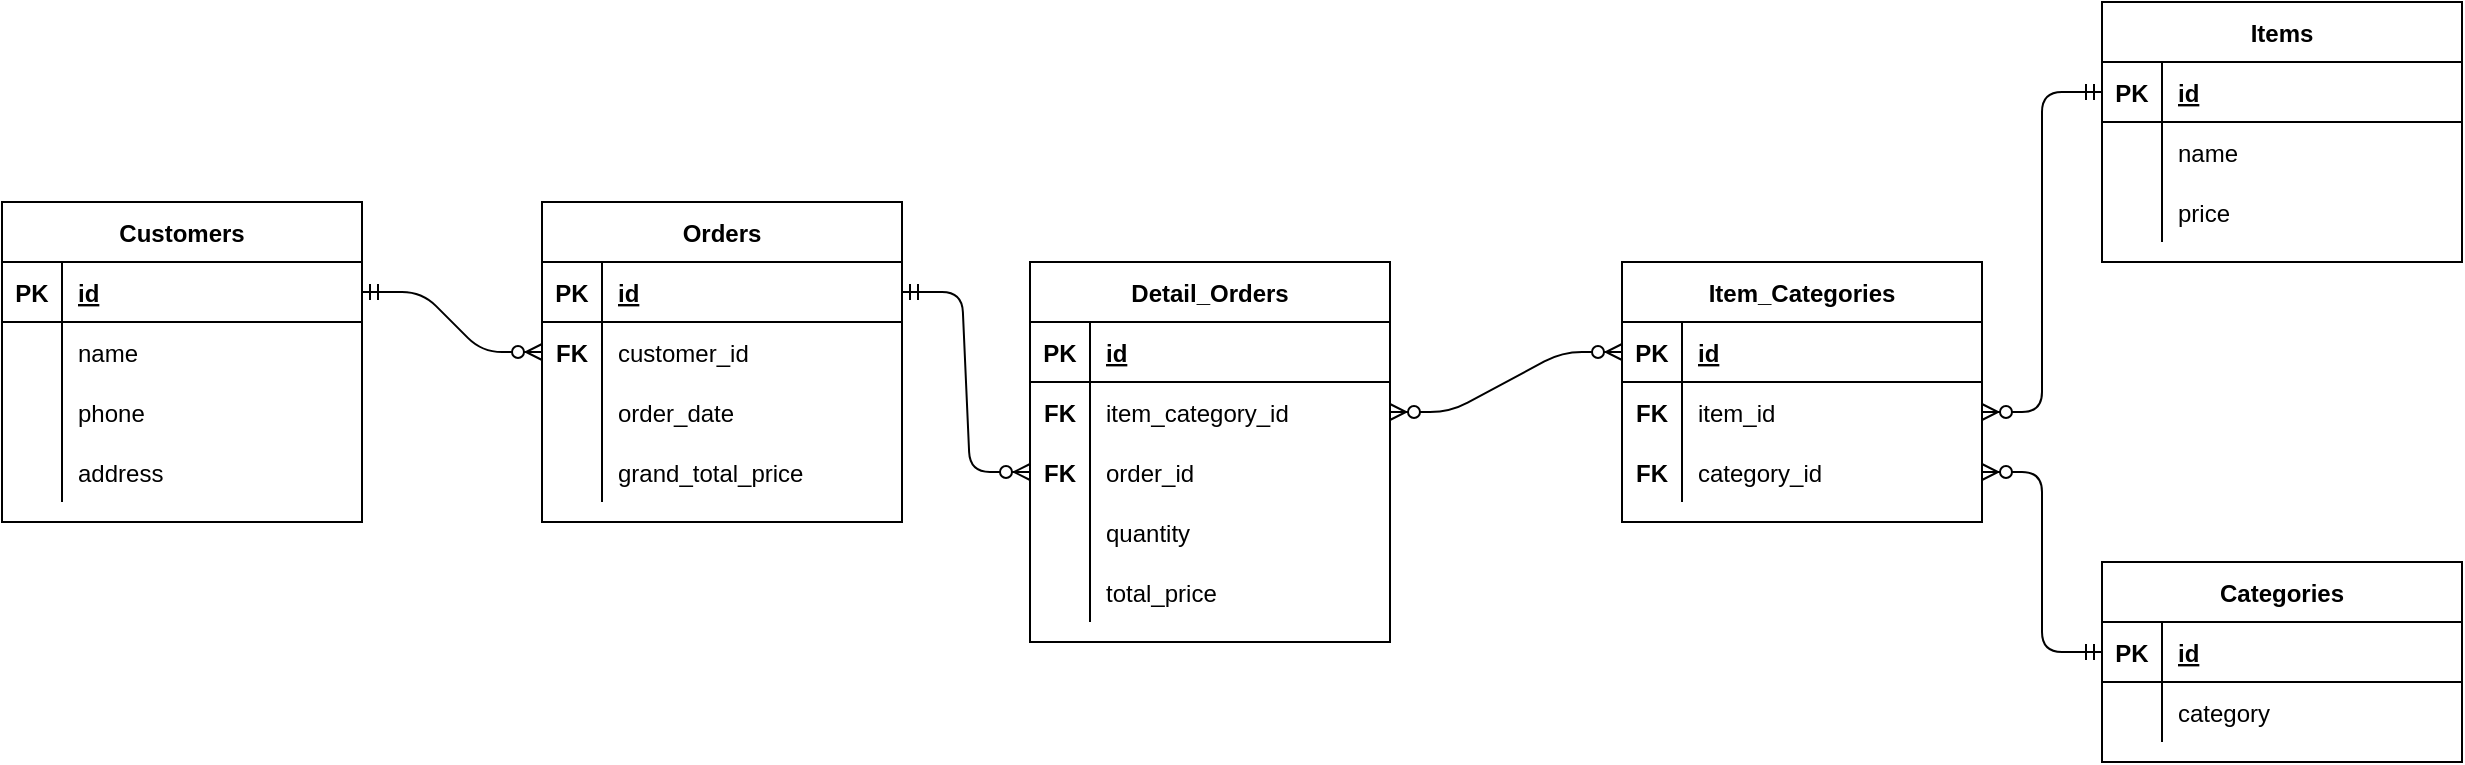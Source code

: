 <mxfile version="14.8.6" type="device"><diagram id="H-djuIC9xD7jDWHX5SbW" name="Page-1"><mxGraphModel dx="2048" dy="644" grid="1" gridSize="10" guides="1" tooltips="1" connect="1" arrows="1" fold="1" page="1" pageScale="1" pageWidth="827" pageHeight="1169" math="0" shadow="0"><root><mxCell id="0"/><mxCell id="1" parent="0"/><mxCell id="40Ln5EQbKQW_iqeo5dtS-1" value="Customers" style="shape=table;startSize=30;container=1;collapsible=1;childLayout=tableLayout;fixedRows=1;rowLines=0;fontStyle=1;align=center;resizeLast=1;" vertex="1" parent="1"><mxGeometry x="-280" y="180" width="180" height="160" as="geometry"/></mxCell><mxCell id="40Ln5EQbKQW_iqeo5dtS-2" value="" style="shape=partialRectangle;collapsible=0;dropTarget=0;pointerEvents=0;fillColor=none;top=0;left=0;bottom=1;right=0;points=[[0,0.5],[1,0.5]];portConstraint=eastwest;" vertex="1" parent="40Ln5EQbKQW_iqeo5dtS-1"><mxGeometry y="30" width="180" height="30" as="geometry"/></mxCell><mxCell id="40Ln5EQbKQW_iqeo5dtS-3" value="PK" style="shape=partialRectangle;connectable=0;fillColor=none;top=0;left=0;bottom=0;right=0;fontStyle=1;overflow=hidden;" vertex="1" parent="40Ln5EQbKQW_iqeo5dtS-2"><mxGeometry width="30" height="30" as="geometry"/></mxCell><mxCell id="40Ln5EQbKQW_iqeo5dtS-4" value="id" style="shape=partialRectangle;connectable=0;fillColor=none;top=0;left=0;bottom=0;right=0;align=left;spacingLeft=6;fontStyle=5;overflow=hidden;" vertex="1" parent="40Ln5EQbKQW_iqeo5dtS-2"><mxGeometry x="30" width="150" height="30" as="geometry"/></mxCell><mxCell id="40Ln5EQbKQW_iqeo5dtS-5" value="" style="shape=partialRectangle;collapsible=0;dropTarget=0;pointerEvents=0;fillColor=none;top=0;left=0;bottom=0;right=0;points=[[0,0.5],[1,0.5]];portConstraint=eastwest;" vertex="1" parent="40Ln5EQbKQW_iqeo5dtS-1"><mxGeometry y="60" width="180" height="30" as="geometry"/></mxCell><mxCell id="40Ln5EQbKQW_iqeo5dtS-6" value="" style="shape=partialRectangle;connectable=0;fillColor=none;top=0;left=0;bottom=0;right=0;editable=1;overflow=hidden;" vertex="1" parent="40Ln5EQbKQW_iqeo5dtS-5"><mxGeometry width="30" height="30" as="geometry"/></mxCell><mxCell id="40Ln5EQbKQW_iqeo5dtS-7" value="name" style="shape=partialRectangle;connectable=0;fillColor=none;top=0;left=0;bottom=0;right=0;align=left;spacingLeft=6;overflow=hidden;" vertex="1" parent="40Ln5EQbKQW_iqeo5dtS-5"><mxGeometry x="30" width="150" height="30" as="geometry"/></mxCell><mxCell id="40Ln5EQbKQW_iqeo5dtS-8" value="" style="shape=partialRectangle;collapsible=0;dropTarget=0;pointerEvents=0;fillColor=none;top=0;left=0;bottom=0;right=0;points=[[0,0.5],[1,0.5]];portConstraint=eastwest;" vertex="1" parent="40Ln5EQbKQW_iqeo5dtS-1"><mxGeometry y="90" width="180" height="30" as="geometry"/></mxCell><mxCell id="40Ln5EQbKQW_iqeo5dtS-9" value="" style="shape=partialRectangle;connectable=0;fillColor=none;top=0;left=0;bottom=0;right=0;editable=1;overflow=hidden;" vertex="1" parent="40Ln5EQbKQW_iqeo5dtS-8"><mxGeometry width="30" height="30" as="geometry"/></mxCell><mxCell id="40Ln5EQbKQW_iqeo5dtS-10" value="phone" style="shape=partialRectangle;connectable=0;fillColor=none;top=0;left=0;bottom=0;right=0;align=left;spacingLeft=6;overflow=hidden;" vertex="1" parent="40Ln5EQbKQW_iqeo5dtS-8"><mxGeometry x="30" width="150" height="30" as="geometry"/></mxCell><mxCell id="40Ln5EQbKQW_iqeo5dtS-11" value="" style="shape=partialRectangle;collapsible=0;dropTarget=0;pointerEvents=0;fillColor=none;top=0;left=0;bottom=0;right=0;points=[[0,0.5],[1,0.5]];portConstraint=eastwest;" vertex="1" parent="40Ln5EQbKQW_iqeo5dtS-1"><mxGeometry y="120" width="180" height="30" as="geometry"/></mxCell><mxCell id="40Ln5EQbKQW_iqeo5dtS-12" value="" style="shape=partialRectangle;connectable=0;fillColor=none;top=0;left=0;bottom=0;right=0;editable=1;overflow=hidden;" vertex="1" parent="40Ln5EQbKQW_iqeo5dtS-11"><mxGeometry width="30" height="30" as="geometry"/></mxCell><mxCell id="40Ln5EQbKQW_iqeo5dtS-13" value="address" style="shape=partialRectangle;connectable=0;fillColor=none;top=0;left=0;bottom=0;right=0;align=left;spacingLeft=6;overflow=hidden;" vertex="1" parent="40Ln5EQbKQW_iqeo5dtS-11"><mxGeometry x="30" width="150" height="30" as="geometry"/></mxCell><mxCell id="40Ln5EQbKQW_iqeo5dtS-27" value="Orders" style="shape=table;startSize=30;container=1;collapsible=1;childLayout=tableLayout;fixedRows=1;rowLines=0;fontStyle=1;align=center;resizeLast=1;" vertex="1" parent="1"><mxGeometry x="-10" y="180" width="180" height="160" as="geometry"/></mxCell><mxCell id="40Ln5EQbKQW_iqeo5dtS-28" value="" style="shape=partialRectangle;collapsible=0;dropTarget=0;pointerEvents=0;fillColor=none;top=0;left=0;bottom=1;right=0;points=[[0,0.5],[1,0.5]];portConstraint=eastwest;" vertex="1" parent="40Ln5EQbKQW_iqeo5dtS-27"><mxGeometry y="30" width="180" height="30" as="geometry"/></mxCell><mxCell id="40Ln5EQbKQW_iqeo5dtS-29" value="PK" style="shape=partialRectangle;connectable=0;fillColor=none;top=0;left=0;bottom=0;right=0;fontStyle=1;overflow=hidden;" vertex="1" parent="40Ln5EQbKQW_iqeo5dtS-28"><mxGeometry width="30" height="30" as="geometry"/></mxCell><mxCell id="40Ln5EQbKQW_iqeo5dtS-30" value="id" style="shape=partialRectangle;connectable=0;fillColor=none;top=0;left=0;bottom=0;right=0;align=left;spacingLeft=6;fontStyle=5;overflow=hidden;" vertex="1" parent="40Ln5EQbKQW_iqeo5dtS-28"><mxGeometry x="30" width="150" height="30" as="geometry"/></mxCell><mxCell id="40Ln5EQbKQW_iqeo5dtS-31" value="" style="shape=partialRectangle;collapsible=0;dropTarget=0;pointerEvents=0;fillColor=none;top=0;left=0;bottom=0;right=0;points=[[0,0.5],[1,0.5]];portConstraint=eastwest;" vertex="1" parent="40Ln5EQbKQW_iqeo5dtS-27"><mxGeometry y="60" width="180" height="30" as="geometry"/></mxCell><mxCell id="40Ln5EQbKQW_iqeo5dtS-32" value="FK" style="shape=partialRectangle;connectable=0;fillColor=none;top=0;left=0;bottom=0;right=0;editable=1;overflow=hidden;fontStyle=1" vertex="1" parent="40Ln5EQbKQW_iqeo5dtS-31"><mxGeometry width="30" height="30" as="geometry"/></mxCell><mxCell id="40Ln5EQbKQW_iqeo5dtS-33" value="customer_id" style="shape=partialRectangle;connectable=0;fillColor=none;top=0;left=0;bottom=0;right=0;align=left;spacingLeft=6;overflow=hidden;" vertex="1" parent="40Ln5EQbKQW_iqeo5dtS-31"><mxGeometry x="30" width="150" height="30" as="geometry"/></mxCell><mxCell id="40Ln5EQbKQW_iqeo5dtS-34" value="" style="shape=partialRectangle;collapsible=0;dropTarget=0;pointerEvents=0;fillColor=none;top=0;left=0;bottom=0;right=0;points=[[0,0.5],[1,0.5]];portConstraint=eastwest;" vertex="1" parent="40Ln5EQbKQW_iqeo5dtS-27"><mxGeometry y="90" width="180" height="30" as="geometry"/></mxCell><mxCell id="40Ln5EQbKQW_iqeo5dtS-35" value="" style="shape=partialRectangle;connectable=0;fillColor=none;top=0;left=0;bottom=0;right=0;editable=1;overflow=hidden;" vertex="1" parent="40Ln5EQbKQW_iqeo5dtS-34"><mxGeometry width="30" height="30" as="geometry"/></mxCell><mxCell id="40Ln5EQbKQW_iqeo5dtS-36" value="order_date" style="shape=partialRectangle;connectable=0;fillColor=none;top=0;left=0;bottom=0;right=0;align=left;spacingLeft=6;overflow=hidden;" vertex="1" parent="40Ln5EQbKQW_iqeo5dtS-34"><mxGeometry x="30" width="150" height="30" as="geometry"/></mxCell><mxCell id="40Ln5EQbKQW_iqeo5dtS-37" value="" style="shape=partialRectangle;collapsible=0;dropTarget=0;pointerEvents=0;fillColor=none;top=0;left=0;bottom=0;right=0;points=[[0,0.5],[1,0.5]];portConstraint=eastwest;" vertex="1" parent="40Ln5EQbKQW_iqeo5dtS-27"><mxGeometry y="120" width="180" height="30" as="geometry"/></mxCell><mxCell id="40Ln5EQbKQW_iqeo5dtS-38" value="" style="shape=partialRectangle;connectable=0;fillColor=none;top=0;left=0;bottom=0;right=0;editable=1;overflow=hidden;" vertex="1" parent="40Ln5EQbKQW_iqeo5dtS-37"><mxGeometry width="30" height="30" as="geometry"/></mxCell><mxCell id="40Ln5EQbKQW_iqeo5dtS-39" value="grand_total_price" style="shape=partialRectangle;connectable=0;fillColor=none;top=0;left=0;bottom=0;right=0;align=left;spacingLeft=6;overflow=hidden;" vertex="1" parent="40Ln5EQbKQW_iqeo5dtS-37"><mxGeometry x="30" width="150" height="30" as="geometry"/></mxCell><mxCell id="40Ln5EQbKQW_iqeo5dtS-103" value="Items" style="shape=table;startSize=30;container=1;collapsible=1;childLayout=tableLayout;fixedRows=1;rowLines=0;fontStyle=1;align=center;resizeLast=1;" vertex="1" parent="1"><mxGeometry x="770" y="80" width="180" height="130" as="geometry"/></mxCell><mxCell id="40Ln5EQbKQW_iqeo5dtS-104" value="" style="shape=partialRectangle;collapsible=0;dropTarget=0;pointerEvents=0;fillColor=none;top=0;left=0;bottom=1;right=0;points=[[0,0.5],[1,0.5]];portConstraint=eastwest;" vertex="1" parent="40Ln5EQbKQW_iqeo5dtS-103"><mxGeometry y="30" width="180" height="30" as="geometry"/></mxCell><mxCell id="40Ln5EQbKQW_iqeo5dtS-105" value="PK" style="shape=partialRectangle;connectable=0;fillColor=none;top=0;left=0;bottom=0;right=0;fontStyle=1;overflow=hidden;" vertex="1" parent="40Ln5EQbKQW_iqeo5dtS-104"><mxGeometry width="30" height="30" as="geometry"/></mxCell><mxCell id="40Ln5EQbKQW_iqeo5dtS-106" value="id" style="shape=partialRectangle;connectable=0;fillColor=none;top=0;left=0;bottom=0;right=0;align=left;spacingLeft=6;fontStyle=5;overflow=hidden;" vertex="1" parent="40Ln5EQbKQW_iqeo5dtS-104"><mxGeometry x="30" width="150" height="30" as="geometry"/></mxCell><mxCell id="40Ln5EQbKQW_iqeo5dtS-107" value="" style="shape=partialRectangle;collapsible=0;dropTarget=0;pointerEvents=0;fillColor=none;top=0;left=0;bottom=0;right=0;points=[[0,0.5],[1,0.5]];portConstraint=eastwest;" vertex="1" parent="40Ln5EQbKQW_iqeo5dtS-103"><mxGeometry y="60" width="180" height="30" as="geometry"/></mxCell><mxCell id="40Ln5EQbKQW_iqeo5dtS-108" value="" style="shape=partialRectangle;connectable=0;fillColor=none;top=0;left=0;bottom=0;right=0;editable=1;overflow=hidden;" vertex="1" parent="40Ln5EQbKQW_iqeo5dtS-107"><mxGeometry width="30" height="30" as="geometry"/></mxCell><mxCell id="40Ln5EQbKQW_iqeo5dtS-109" value="name" style="shape=partialRectangle;connectable=0;fillColor=none;top=0;left=0;bottom=0;right=0;align=left;spacingLeft=6;overflow=hidden;" vertex="1" parent="40Ln5EQbKQW_iqeo5dtS-107"><mxGeometry x="30" width="150" height="30" as="geometry"/></mxCell><mxCell id="40Ln5EQbKQW_iqeo5dtS-110" value="" style="shape=partialRectangle;collapsible=0;dropTarget=0;pointerEvents=0;fillColor=none;top=0;left=0;bottom=0;right=0;points=[[0,0.5],[1,0.5]];portConstraint=eastwest;" vertex="1" parent="40Ln5EQbKQW_iqeo5dtS-103"><mxGeometry y="90" width="180" height="30" as="geometry"/></mxCell><mxCell id="40Ln5EQbKQW_iqeo5dtS-111" value="" style="shape=partialRectangle;connectable=0;fillColor=none;top=0;left=0;bottom=0;right=0;editable=1;overflow=hidden;" vertex="1" parent="40Ln5EQbKQW_iqeo5dtS-110"><mxGeometry width="30" height="30" as="geometry"/></mxCell><mxCell id="40Ln5EQbKQW_iqeo5dtS-112" value="price" style="shape=partialRectangle;connectable=0;fillColor=none;top=0;left=0;bottom=0;right=0;align=left;spacingLeft=6;overflow=hidden;" vertex="1" parent="40Ln5EQbKQW_iqeo5dtS-110"><mxGeometry x="30" width="150" height="30" as="geometry"/></mxCell><mxCell id="40Ln5EQbKQW_iqeo5dtS-116" value="Detail_Orders" style="shape=table;startSize=30;container=1;collapsible=1;childLayout=tableLayout;fixedRows=1;rowLines=0;fontStyle=1;align=center;resizeLast=1;" vertex="1" parent="1"><mxGeometry x="234" y="210" width="180" height="190" as="geometry"/></mxCell><mxCell id="40Ln5EQbKQW_iqeo5dtS-117" value="" style="shape=partialRectangle;collapsible=0;dropTarget=0;pointerEvents=0;fillColor=none;top=0;left=0;bottom=1;right=0;points=[[0,0.5],[1,0.5]];portConstraint=eastwest;" vertex="1" parent="40Ln5EQbKQW_iqeo5dtS-116"><mxGeometry y="30" width="180" height="30" as="geometry"/></mxCell><mxCell id="40Ln5EQbKQW_iqeo5dtS-118" value="PK" style="shape=partialRectangle;connectable=0;fillColor=none;top=0;left=0;bottom=0;right=0;fontStyle=1;overflow=hidden;" vertex="1" parent="40Ln5EQbKQW_iqeo5dtS-117"><mxGeometry width="30" height="30" as="geometry"/></mxCell><mxCell id="40Ln5EQbKQW_iqeo5dtS-119" value="id" style="shape=partialRectangle;connectable=0;fillColor=none;top=0;left=0;bottom=0;right=0;align=left;spacingLeft=6;fontStyle=5;overflow=hidden;" vertex="1" parent="40Ln5EQbKQW_iqeo5dtS-117"><mxGeometry x="30" width="150" height="30" as="geometry"/></mxCell><mxCell id="40Ln5EQbKQW_iqeo5dtS-120" value="" style="shape=partialRectangle;collapsible=0;dropTarget=0;pointerEvents=0;fillColor=none;top=0;left=0;bottom=0;right=0;points=[[0,0.5],[1,0.5]];portConstraint=eastwest;" vertex="1" parent="40Ln5EQbKQW_iqeo5dtS-116"><mxGeometry y="60" width="180" height="30" as="geometry"/></mxCell><mxCell id="40Ln5EQbKQW_iqeo5dtS-121" value="FK" style="shape=partialRectangle;connectable=0;fillColor=none;top=0;left=0;bottom=0;right=0;editable=1;overflow=hidden;fontStyle=1" vertex="1" parent="40Ln5EQbKQW_iqeo5dtS-120"><mxGeometry width="30" height="30" as="geometry"/></mxCell><mxCell id="40Ln5EQbKQW_iqeo5dtS-122" value="item_category_id" style="shape=partialRectangle;connectable=0;fillColor=none;top=0;left=0;bottom=0;right=0;align=left;spacingLeft=6;overflow=hidden;" vertex="1" parent="40Ln5EQbKQW_iqeo5dtS-120"><mxGeometry x="30" width="150" height="30" as="geometry"/></mxCell><mxCell id="40Ln5EQbKQW_iqeo5dtS-126" value="" style="shape=partialRectangle;collapsible=0;dropTarget=0;pointerEvents=0;fillColor=none;top=0;left=0;bottom=0;right=0;points=[[0,0.5],[1,0.5]];portConstraint=eastwest;" vertex="1" parent="40Ln5EQbKQW_iqeo5dtS-116"><mxGeometry y="90" width="180" height="30" as="geometry"/></mxCell><mxCell id="40Ln5EQbKQW_iqeo5dtS-127" value="FK" style="shape=partialRectangle;connectable=0;fillColor=none;top=0;left=0;bottom=0;right=0;editable=1;overflow=hidden;fontStyle=1" vertex="1" parent="40Ln5EQbKQW_iqeo5dtS-126"><mxGeometry width="30" height="30" as="geometry"/></mxCell><mxCell id="40Ln5EQbKQW_iqeo5dtS-128" value="order_id" style="shape=partialRectangle;connectable=0;fillColor=none;top=0;left=0;bottom=0;right=0;align=left;spacingLeft=6;overflow=hidden;" vertex="1" parent="40Ln5EQbKQW_iqeo5dtS-126"><mxGeometry x="30" width="150" height="30" as="geometry"/></mxCell><mxCell id="40Ln5EQbKQW_iqeo5dtS-176" value="" style="shape=partialRectangle;collapsible=0;dropTarget=0;pointerEvents=0;fillColor=none;top=0;left=0;bottom=0;right=0;points=[[0,0.5],[1,0.5]];portConstraint=eastwest;" vertex="1" parent="40Ln5EQbKQW_iqeo5dtS-116"><mxGeometry y="120" width="180" height="30" as="geometry"/></mxCell><mxCell id="40Ln5EQbKQW_iqeo5dtS-177" value="" style="shape=partialRectangle;connectable=0;fillColor=none;top=0;left=0;bottom=0;right=0;editable=1;overflow=hidden;fontStyle=1" vertex="1" parent="40Ln5EQbKQW_iqeo5dtS-176"><mxGeometry width="30" height="30" as="geometry"/></mxCell><mxCell id="40Ln5EQbKQW_iqeo5dtS-178" value="quantity" style="shape=partialRectangle;connectable=0;fillColor=none;top=0;left=0;bottom=0;right=0;align=left;spacingLeft=6;overflow=hidden;" vertex="1" parent="40Ln5EQbKQW_iqeo5dtS-176"><mxGeometry x="30" width="150" height="30" as="geometry"/></mxCell><mxCell id="40Ln5EQbKQW_iqeo5dtS-179" value="" style="shape=partialRectangle;collapsible=0;dropTarget=0;pointerEvents=0;fillColor=none;top=0;left=0;bottom=0;right=0;points=[[0,0.5],[1,0.5]];portConstraint=eastwest;" vertex="1" parent="40Ln5EQbKQW_iqeo5dtS-116"><mxGeometry y="150" width="180" height="30" as="geometry"/></mxCell><mxCell id="40Ln5EQbKQW_iqeo5dtS-180" value="" style="shape=partialRectangle;connectable=0;fillColor=none;top=0;left=0;bottom=0;right=0;editable=1;overflow=hidden;fontStyle=1" vertex="1" parent="40Ln5EQbKQW_iqeo5dtS-179"><mxGeometry width="30" height="30" as="geometry"/></mxCell><mxCell id="40Ln5EQbKQW_iqeo5dtS-181" value="total_price" style="shape=partialRectangle;connectable=0;fillColor=none;top=0;left=0;bottom=0;right=0;align=left;spacingLeft=6;overflow=hidden;" vertex="1" parent="40Ln5EQbKQW_iqeo5dtS-179"><mxGeometry x="30" width="150" height="30" as="geometry"/></mxCell><mxCell id="40Ln5EQbKQW_iqeo5dtS-129" value="Categories" style="shape=table;startSize=30;container=1;collapsible=1;childLayout=tableLayout;fixedRows=1;rowLines=0;fontStyle=1;align=center;resizeLast=1;" vertex="1" parent="1"><mxGeometry x="770" y="360" width="180" height="100" as="geometry"/></mxCell><mxCell id="40Ln5EQbKQW_iqeo5dtS-130" value="" style="shape=partialRectangle;collapsible=0;dropTarget=0;pointerEvents=0;fillColor=none;top=0;left=0;bottom=1;right=0;points=[[0,0.5],[1,0.5]];portConstraint=eastwest;" vertex="1" parent="40Ln5EQbKQW_iqeo5dtS-129"><mxGeometry y="30" width="180" height="30" as="geometry"/></mxCell><mxCell id="40Ln5EQbKQW_iqeo5dtS-131" value="PK" style="shape=partialRectangle;connectable=0;fillColor=none;top=0;left=0;bottom=0;right=0;fontStyle=1;overflow=hidden;" vertex="1" parent="40Ln5EQbKQW_iqeo5dtS-130"><mxGeometry width="30" height="30" as="geometry"/></mxCell><mxCell id="40Ln5EQbKQW_iqeo5dtS-132" value="id" style="shape=partialRectangle;connectable=0;fillColor=none;top=0;left=0;bottom=0;right=0;align=left;spacingLeft=6;fontStyle=5;overflow=hidden;" vertex="1" parent="40Ln5EQbKQW_iqeo5dtS-130"><mxGeometry x="30" width="150" height="30" as="geometry"/></mxCell><mxCell id="40Ln5EQbKQW_iqeo5dtS-133" value="" style="shape=partialRectangle;collapsible=0;dropTarget=0;pointerEvents=0;fillColor=none;top=0;left=0;bottom=0;right=0;points=[[0,0.5],[1,0.5]];portConstraint=eastwest;" vertex="1" parent="40Ln5EQbKQW_iqeo5dtS-129"><mxGeometry y="60" width="180" height="30" as="geometry"/></mxCell><mxCell id="40Ln5EQbKQW_iqeo5dtS-134" value="" style="shape=partialRectangle;connectable=0;fillColor=none;top=0;left=0;bottom=0;right=0;editable=1;overflow=hidden;" vertex="1" parent="40Ln5EQbKQW_iqeo5dtS-133"><mxGeometry width="30" height="30" as="geometry"/></mxCell><mxCell id="40Ln5EQbKQW_iqeo5dtS-135" value="category" style="shape=partialRectangle;connectable=0;fillColor=none;top=0;left=0;bottom=0;right=0;align=left;spacingLeft=6;overflow=hidden;" vertex="1" parent="40Ln5EQbKQW_iqeo5dtS-133"><mxGeometry x="30" width="150" height="30" as="geometry"/></mxCell><mxCell id="40Ln5EQbKQW_iqeo5dtS-146" value="Item_Categories" style="shape=table;startSize=30;container=1;collapsible=1;childLayout=tableLayout;fixedRows=1;rowLines=0;fontStyle=1;align=center;resizeLast=1;" vertex="1" parent="1"><mxGeometry x="530" y="210" width="180" height="130" as="geometry"/></mxCell><mxCell id="40Ln5EQbKQW_iqeo5dtS-147" value="" style="shape=partialRectangle;collapsible=0;dropTarget=0;pointerEvents=0;fillColor=none;top=0;left=0;bottom=1;right=0;points=[[0,0.5],[1,0.5]];portConstraint=eastwest;" vertex="1" parent="40Ln5EQbKQW_iqeo5dtS-146"><mxGeometry y="30" width="180" height="30" as="geometry"/></mxCell><mxCell id="40Ln5EQbKQW_iqeo5dtS-148" value="PK" style="shape=partialRectangle;connectable=0;fillColor=none;top=0;left=0;bottom=0;right=0;fontStyle=1;overflow=hidden;" vertex="1" parent="40Ln5EQbKQW_iqeo5dtS-147"><mxGeometry width="30" height="30" as="geometry"/></mxCell><mxCell id="40Ln5EQbKQW_iqeo5dtS-149" value="id" style="shape=partialRectangle;connectable=0;fillColor=none;top=0;left=0;bottom=0;right=0;align=left;spacingLeft=6;fontStyle=5;overflow=hidden;" vertex="1" parent="40Ln5EQbKQW_iqeo5dtS-147"><mxGeometry x="30" width="150" height="30" as="geometry"/></mxCell><mxCell id="40Ln5EQbKQW_iqeo5dtS-150" value="" style="shape=partialRectangle;collapsible=0;dropTarget=0;pointerEvents=0;fillColor=none;top=0;left=0;bottom=0;right=0;points=[[0,0.5],[1,0.5]];portConstraint=eastwest;" vertex="1" parent="40Ln5EQbKQW_iqeo5dtS-146"><mxGeometry y="60" width="180" height="30" as="geometry"/></mxCell><mxCell id="40Ln5EQbKQW_iqeo5dtS-151" value="FK" style="shape=partialRectangle;connectable=0;fillColor=none;top=0;left=0;bottom=0;right=0;editable=1;overflow=hidden;fontStyle=1" vertex="1" parent="40Ln5EQbKQW_iqeo5dtS-150"><mxGeometry width="30" height="30" as="geometry"/></mxCell><mxCell id="40Ln5EQbKQW_iqeo5dtS-152" value="item_id" style="shape=partialRectangle;connectable=0;fillColor=none;top=0;left=0;bottom=0;right=0;align=left;spacingLeft=6;overflow=hidden;" vertex="1" parent="40Ln5EQbKQW_iqeo5dtS-150"><mxGeometry x="30" width="150" height="30" as="geometry"/></mxCell><mxCell id="40Ln5EQbKQW_iqeo5dtS-153" value="" style="shape=partialRectangle;collapsible=0;dropTarget=0;pointerEvents=0;fillColor=none;top=0;left=0;bottom=0;right=0;points=[[0,0.5],[1,0.5]];portConstraint=eastwest;" vertex="1" parent="40Ln5EQbKQW_iqeo5dtS-146"><mxGeometry y="90" width="180" height="30" as="geometry"/></mxCell><mxCell id="40Ln5EQbKQW_iqeo5dtS-154" value="FK" style="shape=partialRectangle;connectable=0;fillColor=none;top=0;left=0;bottom=0;right=0;editable=1;overflow=hidden;fontStyle=1" vertex="1" parent="40Ln5EQbKQW_iqeo5dtS-153"><mxGeometry width="30" height="30" as="geometry"/></mxCell><mxCell id="40Ln5EQbKQW_iqeo5dtS-155" value="category_id" style="shape=partialRectangle;connectable=0;fillColor=none;top=0;left=0;bottom=0;right=0;align=left;spacingLeft=6;overflow=hidden;" vertex="1" parent="40Ln5EQbKQW_iqeo5dtS-153"><mxGeometry x="30" width="150" height="30" as="geometry"/></mxCell><mxCell id="40Ln5EQbKQW_iqeo5dtS-156" value="" style="edgeStyle=entityRelationEdgeStyle;fontSize=12;html=1;endArrow=ERzeroToMany;startArrow=ERmandOne;entryX=1;entryY=0.5;entryDx=0;entryDy=0;exitX=0;exitY=0.5;exitDx=0;exitDy=0;" edge="1" parent="1" source="40Ln5EQbKQW_iqeo5dtS-104" target="40Ln5EQbKQW_iqeo5dtS-150"><mxGeometry width="100" height="100" relative="1" as="geometry"><mxPoint x="940" y="290" as="sourcePoint"/><mxPoint x="730" y="80" as="targetPoint"/></mxGeometry></mxCell><mxCell id="40Ln5EQbKQW_iqeo5dtS-157" value="" style="edgeStyle=entityRelationEdgeStyle;fontSize=12;html=1;endArrow=ERzeroToMany;startArrow=ERmandOne;exitX=0;exitY=0.5;exitDx=0;exitDy=0;entryX=1;entryY=0.5;entryDx=0;entryDy=0;" edge="1" parent="1" source="40Ln5EQbKQW_iqeo5dtS-130" target="40Ln5EQbKQW_iqeo5dtS-153"><mxGeometry width="100" height="100" relative="1" as="geometry"><mxPoint x="680" y="460" as="sourcePoint"/><mxPoint x="750" y="520" as="targetPoint"/></mxGeometry></mxCell><mxCell id="40Ln5EQbKQW_iqeo5dtS-159" value="" style="edgeStyle=entityRelationEdgeStyle;fontSize=12;html=1;endArrow=ERzeroToMany;startArrow=ERmandOne;exitX=1;exitY=0.5;exitDx=0;exitDy=0;entryX=0;entryY=0.5;entryDx=0;entryDy=0;" edge="1" parent="1" source="40Ln5EQbKQW_iqeo5dtS-28" target="40Ln5EQbKQW_iqeo5dtS-126"><mxGeometry width="100" height="100" relative="1" as="geometry"><mxPoint x="350" y="410" as="sourcePoint"/><mxPoint x="330" y="460" as="targetPoint"/></mxGeometry></mxCell><mxCell id="40Ln5EQbKQW_iqeo5dtS-164" value="" style="edgeStyle=entityRelationEdgeStyle;fontSize=12;html=1;endArrow=ERzeroToMany;endFill=1;startArrow=ERzeroToMany;exitX=1;exitY=0.5;exitDx=0;exitDy=0;entryX=0;entryY=0.5;entryDx=0;entryDy=0;" edge="1" parent="1" source="40Ln5EQbKQW_iqeo5dtS-120" target="40Ln5EQbKQW_iqeo5dtS-147"><mxGeometry width="100" height="100" relative="1" as="geometry"><mxPoint x="540" y="370" as="sourcePoint"/><mxPoint x="640" y="270" as="targetPoint"/></mxGeometry></mxCell><mxCell id="40Ln5EQbKQW_iqeo5dtS-166" value="" style="edgeStyle=entityRelationEdgeStyle;fontSize=12;html=1;endArrow=ERzeroToMany;startArrow=ERmandOne;exitX=1;exitY=0.5;exitDx=0;exitDy=0;entryX=0;entryY=0.5;entryDx=0;entryDy=0;" edge="1" parent="1" source="40Ln5EQbKQW_iqeo5dtS-2" target="40Ln5EQbKQW_iqeo5dtS-31"><mxGeometry width="100" height="100" relative="1" as="geometry"><mxPoint x="-74" y="400" as="sourcePoint"/><mxPoint x="-10" y="490" as="targetPoint"/></mxGeometry></mxCell></root></mxGraphModel></diagram></mxfile>